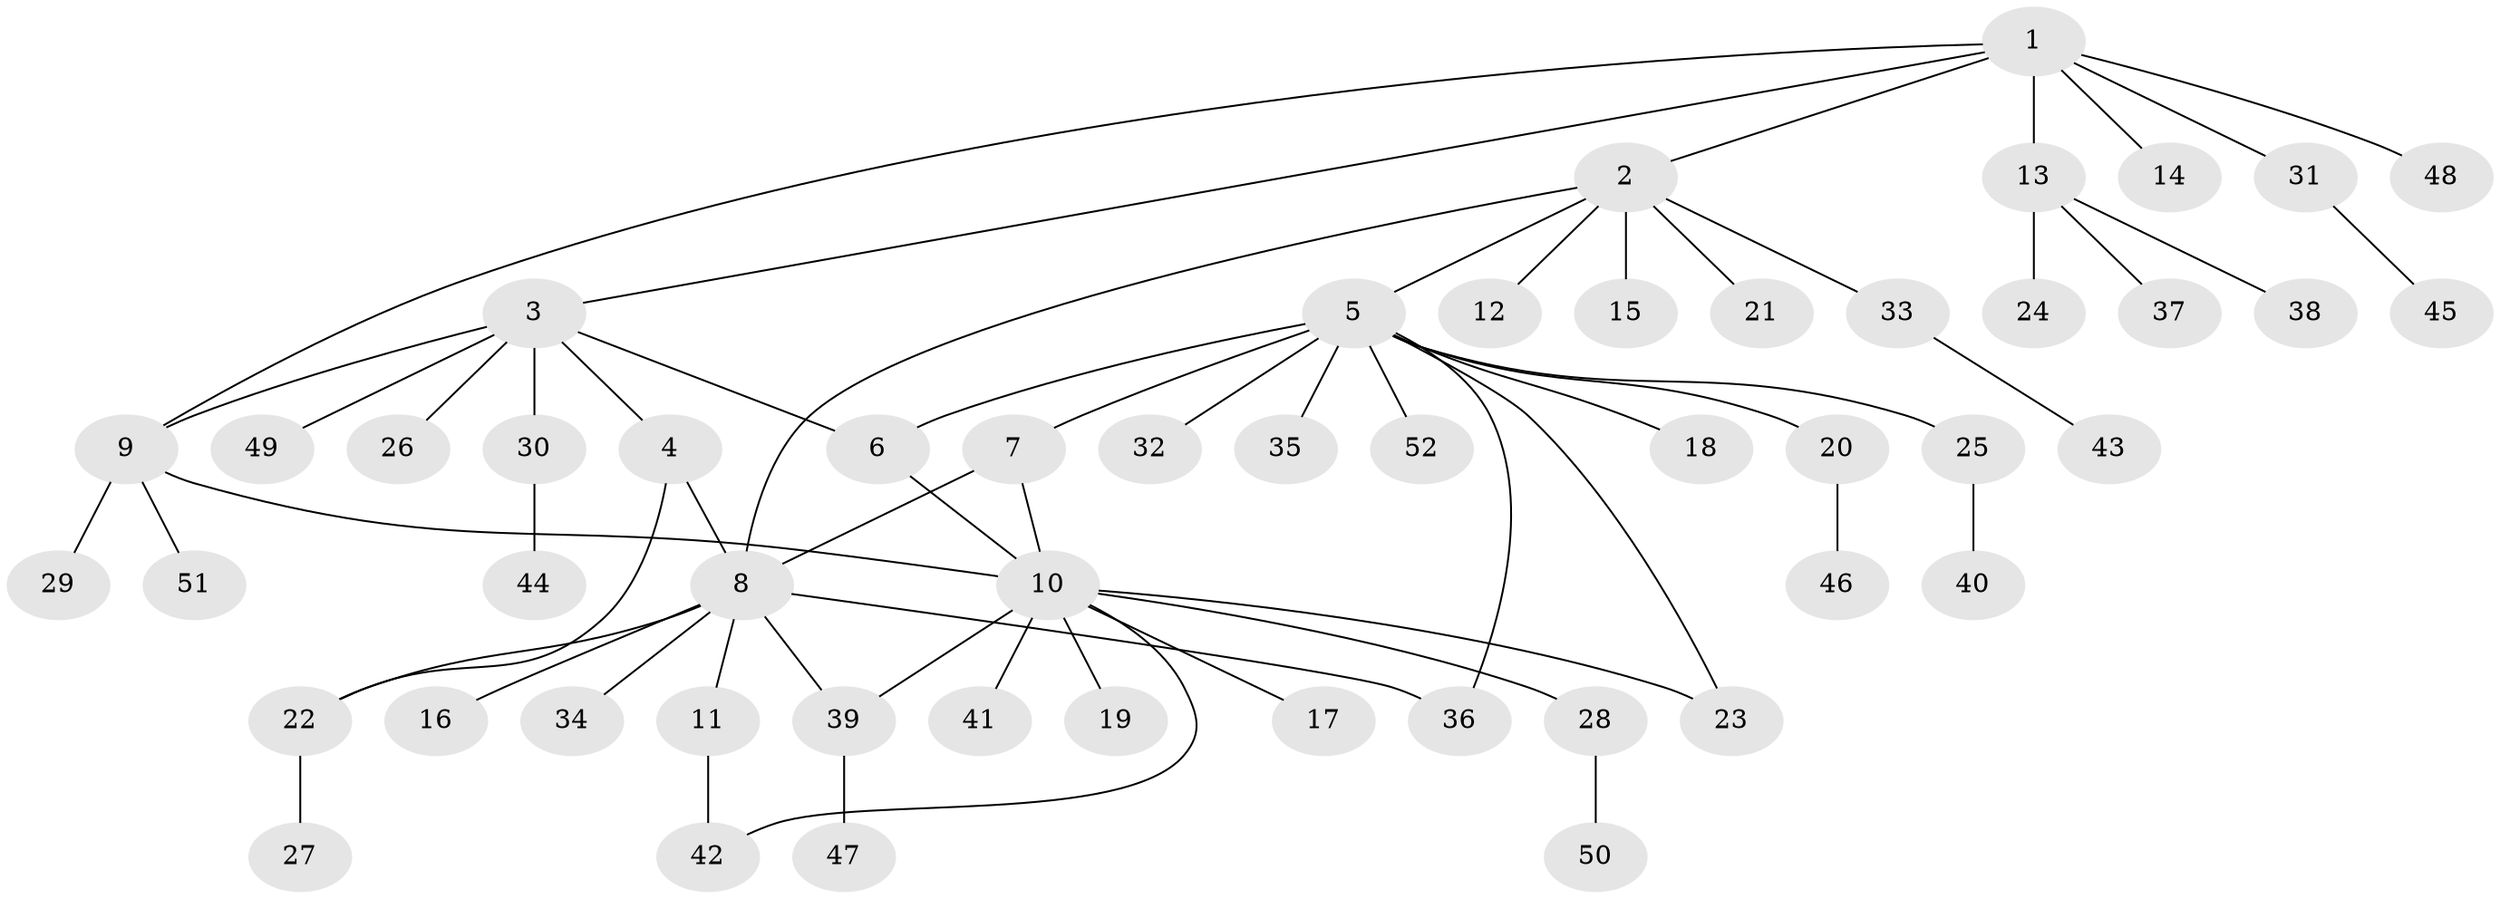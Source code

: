 // coarse degree distribution, {3: 0.125, 6: 0.0625, 2: 0.1875, 5: 0.1875, 1: 0.375, 7: 0.0625}
// Generated by graph-tools (version 1.1) at 2025/37/03/04/25 23:37:43]
// undirected, 52 vertices, 62 edges
graph export_dot {
  node [color=gray90,style=filled];
  1;
  2;
  3;
  4;
  5;
  6;
  7;
  8;
  9;
  10;
  11;
  12;
  13;
  14;
  15;
  16;
  17;
  18;
  19;
  20;
  21;
  22;
  23;
  24;
  25;
  26;
  27;
  28;
  29;
  30;
  31;
  32;
  33;
  34;
  35;
  36;
  37;
  38;
  39;
  40;
  41;
  42;
  43;
  44;
  45;
  46;
  47;
  48;
  49;
  50;
  51;
  52;
  1 -- 2;
  1 -- 3;
  1 -- 9;
  1 -- 13;
  1 -- 14;
  1 -- 31;
  1 -- 48;
  2 -- 5;
  2 -- 8;
  2 -- 12;
  2 -- 15;
  2 -- 21;
  2 -- 33;
  3 -- 4;
  3 -- 6;
  3 -- 9;
  3 -- 26;
  3 -- 30;
  3 -- 49;
  4 -- 8;
  4 -- 22;
  5 -- 6;
  5 -- 7;
  5 -- 18;
  5 -- 20;
  5 -- 23;
  5 -- 25;
  5 -- 32;
  5 -- 35;
  5 -- 36;
  5 -- 52;
  6 -- 10;
  7 -- 8;
  7 -- 10;
  8 -- 11;
  8 -- 16;
  8 -- 22;
  8 -- 34;
  8 -- 36;
  8 -- 39;
  9 -- 10;
  9 -- 29;
  9 -- 51;
  10 -- 17;
  10 -- 19;
  10 -- 23;
  10 -- 28;
  10 -- 39;
  10 -- 41;
  10 -- 42;
  11 -- 42;
  13 -- 24;
  13 -- 37;
  13 -- 38;
  20 -- 46;
  22 -- 27;
  25 -- 40;
  28 -- 50;
  30 -- 44;
  31 -- 45;
  33 -- 43;
  39 -- 47;
}
